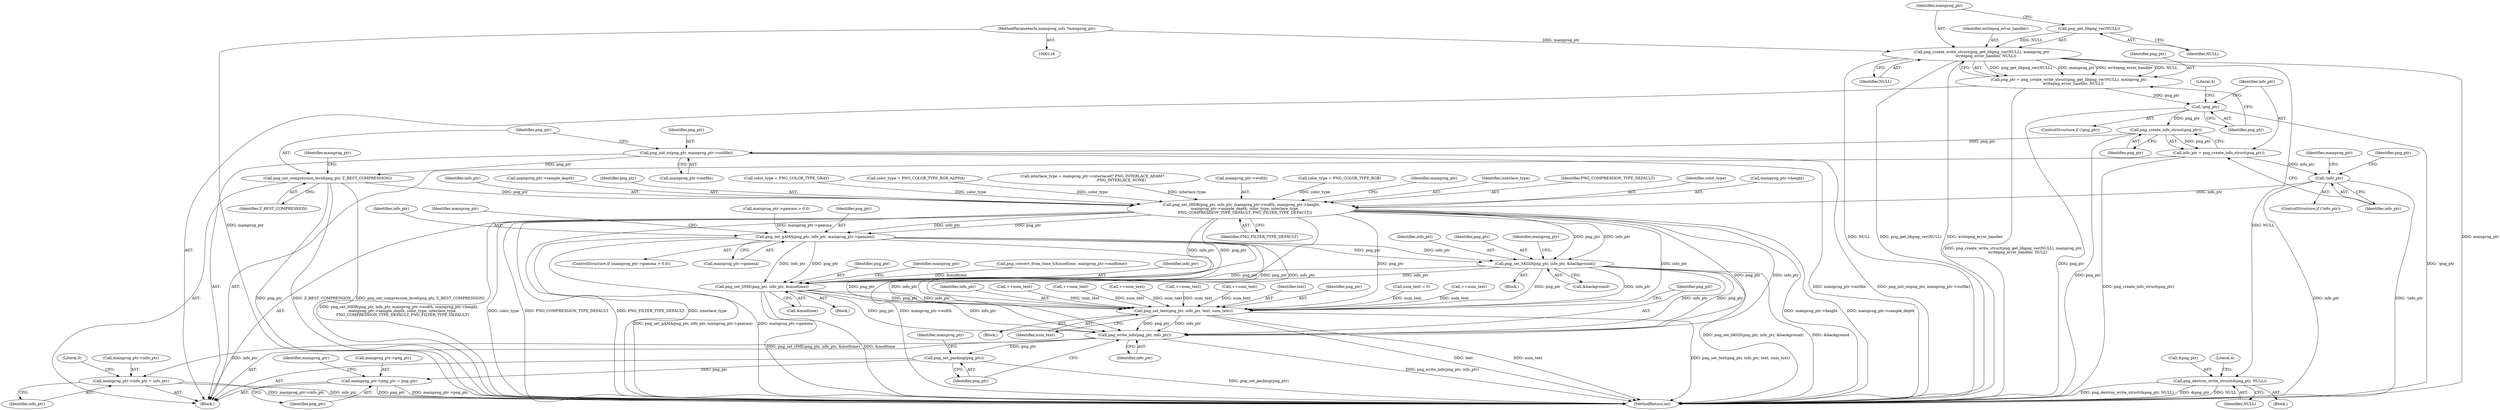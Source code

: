 digraph "0_Android_9d4853418ab2f754c2b63e091c29c5529b8b86ca_10@API" {
"1000125" [label="(Call,png_create_write_struct(png_get_libpng_ver(NULL), mainprog_ptr,\n       writepng_error_handler, NULL))"];
"1000126" [label="(Call,png_get_libpng_ver(NULL))"];
"1000117" [label="(MethodParameterIn,mainprog_info *mainprog_ptr)"];
"1000123" [label="(Call,png_ptr = png_create_write_struct(png_get_libpng_ver(NULL), mainprog_ptr,\n       writepng_error_handler, NULL))"];
"1000132" [label="(Call,!png_ptr)"];
"1000138" [label="(Call,png_create_info_struct(png_ptr))"];
"1000136" [label="(Call,info_ptr = png_create_info_struct(png_ptr))"];
"1000141" [label="(Call,!info_ptr)"];
"1000217" [label="(Call,png_set_IHDR(png_ptr, info_ptr, mainprog_ptr->width, mainprog_ptr->height,\n      mainprog_ptr->sample_depth, color_type, interlace_type,\n      PNG_COMPRESSION_TYPE_DEFAULT, PNG_FILTER_TYPE_DEFAULT))"];
"1000239" [label="(Call,png_set_gAMA(png_ptr, info_ptr, mainprog_ptr->gamma))"];
"1000272" [label="(Call,png_set_bKGD(png_ptr, info_ptr, &background))"];
"1000289" [label="(Call,png_set_tIME(png_ptr, info_ptr, &modtime))"];
"1000496" [label="(Call,png_set_text(png_ptr, info_ptr, text, num_text))"];
"1000501" [label="(Call,png_write_info(png_ptr, info_ptr))"];
"1000504" [label="(Call,png_set_packing(png_ptr))"];
"1000506" [label="(Call,mainprog_ptr->png_ptr = png_ptr)"];
"1000511" [label="(Call,mainprog_ptr->info_ptr = info_ptr)"];
"1000163" [label="(Call,png_init_io(png_ptr, mainprog_ptr->outfile))"];
"1000168" [label="(Call,png_set_compression_level(png_ptr, Z_BEST_COMPRESSION))"];
"1000144" [label="(Call,png_destroy_write_struct(&png_ptr, NULL))"];
"1000508" [label="(Identifier,mainprog_ptr)"];
"1000143" [label="(Block,)"];
"1000506" [label="(Call,mainprog_ptr->png_ptr = png_ptr)"];
"1000141" [label="(Call,!info_ptr)"];
"1000507" [label="(Call,mainprog_ptr->png_ptr)"];
"1000169" [label="(Identifier,png_ptr)"];
"1000133" [label="(Identifier,png_ptr)"];
"1000177" [label="(Call,color_type = PNG_COLOR_TYPE_GRAY)"];
"1000233" [label="(ControlStructure,if (mainprog_ptr->gamma > 0.0))"];
"1000247" [label="(Identifier,mainprog_ptr)"];
"1000140" [label="(ControlStructure,if (!info_ptr))"];
"1000274" [label="(Identifier,info_ptr)"];
"1000281" [label="(Block,)"];
"1000273" [label="(Identifier,png_ptr)"];
"1000511" [label="(Call,mainprog_ptr->info_ptr = info_ptr)"];
"1000197" [label="(Call,color_type = PNG_COLOR_TYPE_RGB_ALPHA)"];
"1000209" [label="(Call,interlace_type = mainprog_ptr->interlaced? PNG_INTERLACE_ADAM7 :\n                                               PNG_INTERLACE_NONE)"];
"1000220" [label="(Call,mainprog_ptr->width)"];
"1000500" [label="(Identifier,num_text)"];
"1000242" [label="(Call,mainprog_ptr->gamma)"];
"1000279" [label="(Identifier,mainprog_ptr)"];
"1000234" [label="(Call,mainprog_ptr->gamma > 0.0)"];
"1000187" [label="(Call,color_type = PNG_COLOR_TYPE_RGB)"];
"1000127" [label="(Identifier,NULL)"];
"1000498" [label="(Identifier,info_ptr)"];
"1000462" [label="(Call,++num_text)"];
"1000296" [label="(Identifier,mainprog_ptr)"];
"1000275" [label="(Call,&background)"];
"1000217" [label="(Call,png_set_IHDR(png_ptr, info_ptr, mainprog_ptr->width, mainprog_ptr->height,\n      mainprog_ptr->sample_depth, color_type, interlace_type,\n      PNG_COMPRESSION_TYPE_DEFAULT, PNG_FILTER_TYPE_DEFAULT))"];
"1000334" [label="(Call,++num_text)"];
"1000128" [label="(Identifier,mainprog_ptr)"];
"1000298" [label="(Block,)"];
"1000136" [label="(Call,info_ptr = png_create_info_struct(png_ptr))"];
"1000131" [label="(ControlStructure,if (!png_ptr))"];
"1000430" [label="(Call,++num_text)"];
"1000494" [label="(Call,++num_text)"];
"1000135" [label="(Literal,4)"];
"1000398" [label="(Call,++num_text)"];
"1000165" [label="(Call,mainprog_ptr->outfile)"];
"1000239" [label="(Call,png_set_gAMA(png_ptr, info_ptr, mainprog_ptr->gamma))"];
"1000145" [label="(Call,&png_ptr)"];
"1000126" [label="(Call,png_get_libpng_ver(NULL))"];
"1000513" [label="(Identifier,mainprog_ptr)"];
"1000232" [label="(Identifier,PNG_FILTER_TYPE_DEFAULT)"];
"1000283" [label="(Call,png_convert_from_time_t(&modtime, mainprog_ptr->modtime))"];
"1000168" [label="(Call,png_set_compression_level(png_ptr, Z_BEST_COMPRESSION))"];
"1000501" [label="(Call,png_write_info(png_ptr, info_ptr))"];
"1000502" [label="(Identifier,png_ptr)"];
"1000164" [label="(Identifier,png_ptr)"];
"1000236" [label="(Identifier,mainprog_ptr)"];
"1000230" [label="(Identifier,interlace_type)"];
"1000142" [label="(Identifier,info_ptr)"];
"1000499" [label="(Identifier,text)"];
"1000231" [label="(Identifier,PNG_COMPRESSION_TYPE_DEFAULT)"];
"1000518" [label="(MethodReturn,int)"];
"1000144" [label="(Call,png_destroy_write_struct(&png_ptr, NULL))"];
"1000130" [label="(Identifier,NULL)"];
"1000497" [label="(Identifier,png_ptr)"];
"1000292" [label="(Call,&modtime)"];
"1000125" [label="(Call,png_create_write_struct(png_get_libpng_ver(NULL), mainprog_ptr,\n       writepng_error_handler, NULL))"];
"1000229" [label="(Identifier,color_type)"];
"1000223" [label="(Call,mainprog_ptr->height)"];
"1000147" [label="(Identifier,NULL)"];
"1000301" [label="(Call,num_text = 0)"];
"1000272" [label="(Call,png_set_bKGD(png_ptr, info_ptr, &background))"];
"1000123" [label="(Call,png_ptr = png_create_write_struct(png_get_libpng_ver(NULL), mainprog_ptr,\n       writepng_error_handler, NULL))"];
"1000240" [label="(Identifier,png_ptr)"];
"1000219" [label="(Identifier,info_ptr)"];
"1000132" [label="(Call,!png_ptr)"];
"1000226" [label="(Call,mainprog_ptr->sample_depth)"];
"1000117" [label="(MethodParameterIn,mainprog_info *mainprog_ptr)"];
"1000249" [label="(Block,)"];
"1000515" [label="(Identifier,info_ptr)"];
"1000118" [label="(Block,)"];
"1000289" [label="(Call,png_set_tIME(png_ptr, info_ptr, &modtime))"];
"1000512" [label="(Call,mainprog_ptr->info_ptr)"];
"1000503" [label="(Identifier,info_ptr)"];
"1000139" [label="(Identifier,png_ptr)"];
"1000153" [label="(Identifier,mainprog_ptr)"];
"1000241" [label="(Identifier,info_ptr)"];
"1000517" [label="(Literal,0)"];
"1000174" [label="(Identifier,mainprog_ptr)"];
"1000504" [label="(Call,png_set_packing(png_ptr))"];
"1000137" [label="(Identifier,info_ptr)"];
"1000510" [label="(Identifier,png_ptr)"];
"1000138" [label="(Call,png_create_info_struct(png_ptr))"];
"1000170" [label="(Identifier,Z_BEST_COMPRESSION)"];
"1000149" [label="(Literal,4)"];
"1000291" [label="(Identifier,info_ptr)"];
"1000505" [label="(Identifier,png_ptr)"];
"1000124" [label="(Identifier,png_ptr)"];
"1000129" [label="(Identifier,writepng_error_handler)"];
"1000290" [label="(Identifier,png_ptr)"];
"1000146" [label="(Identifier,png_ptr)"];
"1000163" [label="(Call,png_init_io(png_ptr, mainprog_ptr->outfile))"];
"1000218" [label="(Identifier,png_ptr)"];
"1000496" [label="(Call,png_set_text(png_ptr, info_ptr, text, num_text))"];
"1000366" [label="(Call,++num_text)"];
"1000125" -> "1000123"  [label="AST: "];
"1000125" -> "1000130"  [label="CFG: "];
"1000126" -> "1000125"  [label="AST: "];
"1000128" -> "1000125"  [label="AST: "];
"1000129" -> "1000125"  [label="AST: "];
"1000130" -> "1000125"  [label="AST: "];
"1000123" -> "1000125"  [label="CFG: "];
"1000125" -> "1000518"  [label="DDG: NULL"];
"1000125" -> "1000518"  [label="DDG: png_get_libpng_ver(NULL)"];
"1000125" -> "1000518"  [label="DDG: writepng_error_handler"];
"1000125" -> "1000518"  [label="DDG: mainprog_ptr"];
"1000125" -> "1000123"  [label="DDG: png_get_libpng_ver(NULL)"];
"1000125" -> "1000123"  [label="DDG: mainprog_ptr"];
"1000125" -> "1000123"  [label="DDG: writepng_error_handler"];
"1000125" -> "1000123"  [label="DDG: NULL"];
"1000126" -> "1000125"  [label="DDG: NULL"];
"1000117" -> "1000125"  [label="DDG: mainprog_ptr"];
"1000125" -> "1000144"  [label="DDG: NULL"];
"1000126" -> "1000127"  [label="CFG: "];
"1000127" -> "1000126"  [label="AST: "];
"1000128" -> "1000126"  [label="CFG: "];
"1000117" -> "1000116"  [label="AST: "];
"1000117" -> "1000518"  [label="DDG: mainprog_ptr"];
"1000123" -> "1000118"  [label="AST: "];
"1000124" -> "1000123"  [label="AST: "];
"1000133" -> "1000123"  [label="CFG: "];
"1000123" -> "1000518"  [label="DDG: png_create_write_struct(png_get_libpng_ver(NULL), mainprog_ptr,\n       writepng_error_handler, NULL)"];
"1000123" -> "1000132"  [label="DDG: png_ptr"];
"1000132" -> "1000131"  [label="AST: "];
"1000132" -> "1000133"  [label="CFG: "];
"1000133" -> "1000132"  [label="AST: "];
"1000135" -> "1000132"  [label="CFG: "];
"1000137" -> "1000132"  [label="CFG: "];
"1000132" -> "1000518"  [label="DDG: !png_ptr"];
"1000132" -> "1000518"  [label="DDG: png_ptr"];
"1000132" -> "1000138"  [label="DDG: png_ptr"];
"1000138" -> "1000136"  [label="AST: "];
"1000138" -> "1000139"  [label="CFG: "];
"1000139" -> "1000138"  [label="AST: "];
"1000136" -> "1000138"  [label="CFG: "];
"1000138" -> "1000518"  [label="DDG: png_ptr"];
"1000138" -> "1000136"  [label="DDG: png_ptr"];
"1000138" -> "1000163"  [label="DDG: png_ptr"];
"1000136" -> "1000118"  [label="AST: "];
"1000137" -> "1000136"  [label="AST: "];
"1000142" -> "1000136"  [label="CFG: "];
"1000136" -> "1000518"  [label="DDG: png_create_info_struct(png_ptr)"];
"1000136" -> "1000141"  [label="DDG: info_ptr"];
"1000141" -> "1000140"  [label="AST: "];
"1000141" -> "1000142"  [label="CFG: "];
"1000142" -> "1000141"  [label="AST: "];
"1000146" -> "1000141"  [label="CFG: "];
"1000153" -> "1000141"  [label="CFG: "];
"1000141" -> "1000518"  [label="DDG: info_ptr"];
"1000141" -> "1000518"  [label="DDG: !info_ptr"];
"1000141" -> "1000217"  [label="DDG: info_ptr"];
"1000217" -> "1000118"  [label="AST: "];
"1000217" -> "1000232"  [label="CFG: "];
"1000218" -> "1000217"  [label="AST: "];
"1000219" -> "1000217"  [label="AST: "];
"1000220" -> "1000217"  [label="AST: "];
"1000223" -> "1000217"  [label="AST: "];
"1000226" -> "1000217"  [label="AST: "];
"1000229" -> "1000217"  [label="AST: "];
"1000230" -> "1000217"  [label="AST: "];
"1000231" -> "1000217"  [label="AST: "];
"1000232" -> "1000217"  [label="AST: "];
"1000236" -> "1000217"  [label="CFG: "];
"1000217" -> "1000518"  [label="DDG: mainprog_ptr->height"];
"1000217" -> "1000518"  [label="DDG: mainprog_ptr->sample_depth"];
"1000217" -> "1000518"  [label="DDG: png_set_IHDR(png_ptr, info_ptr, mainprog_ptr->width, mainprog_ptr->height,\n      mainprog_ptr->sample_depth, color_type, interlace_type,\n      PNG_COMPRESSION_TYPE_DEFAULT, PNG_FILTER_TYPE_DEFAULT)"];
"1000217" -> "1000518"  [label="DDG: color_type"];
"1000217" -> "1000518"  [label="DDG: PNG_COMPRESSION_TYPE_DEFAULT"];
"1000217" -> "1000518"  [label="DDG: PNG_FILTER_TYPE_DEFAULT"];
"1000217" -> "1000518"  [label="DDG: interlace_type"];
"1000217" -> "1000518"  [label="DDG: mainprog_ptr->width"];
"1000168" -> "1000217"  [label="DDG: png_ptr"];
"1000197" -> "1000217"  [label="DDG: color_type"];
"1000187" -> "1000217"  [label="DDG: color_type"];
"1000177" -> "1000217"  [label="DDG: color_type"];
"1000209" -> "1000217"  [label="DDG: interlace_type"];
"1000217" -> "1000239"  [label="DDG: png_ptr"];
"1000217" -> "1000239"  [label="DDG: info_ptr"];
"1000217" -> "1000272"  [label="DDG: png_ptr"];
"1000217" -> "1000272"  [label="DDG: info_ptr"];
"1000217" -> "1000289"  [label="DDG: png_ptr"];
"1000217" -> "1000289"  [label="DDG: info_ptr"];
"1000217" -> "1000496"  [label="DDG: png_ptr"];
"1000217" -> "1000496"  [label="DDG: info_ptr"];
"1000217" -> "1000501"  [label="DDG: png_ptr"];
"1000217" -> "1000501"  [label="DDG: info_ptr"];
"1000239" -> "1000233"  [label="AST: "];
"1000239" -> "1000242"  [label="CFG: "];
"1000240" -> "1000239"  [label="AST: "];
"1000241" -> "1000239"  [label="AST: "];
"1000242" -> "1000239"  [label="AST: "];
"1000247" -> "1000239"  [label="CFG: "];
"1000239" -> "1000518"  [label="DDG: png_set_gAMA(png_ptr, info_ptr, mainprog_ptr->gamma)"];
"1000239" -> "1000518"  [label="DDG: mainprog_ptr->gamma"];
"1000234" -> "1000239"  [label="DDG: mainprog_ptr->gamma"];
"1000239" -> "1000272"  [label="DDG: png_ptr"];
"1000239" -> "1000272"  [label="DDG: info_ptr"];
"1000239" -> "1000289"  [label="DDG: png_ptr"];
"1000239" -> "1000289"  [label="DDG: info_ptr"];
"1000239" -> "1000496"  [label="DDG: png_ptr"];
"1000239" -> "1000496"  [label="DDG: info_ptr"];
"1000239" -> "1000501"  [label="DDG: png_ptr"];
"1000239" -> "1000501"  [label="DDG: info_ptr"];
"1000272" -> "1000249"  [label="AST: "];
"1000272" -> "1000275"  [label="CFG: "];
"1000273" -> "1000272"  [label="AST: "];
"1000274" -> "1000272"  [label="AST: "];
"1000275" -> "1000272"  [label="AST: "];
"1000279" -> "1000272"  [label="CFG: "];
"1000272" -> "1000518"  [label="DDG: &background"];
"1000272" -> "1000518"  [label="DDG: png_set_bKGD(png_ptr, info_ptr, &background)"];
"1000272" -> "1000289"  [label="DDG: png_ptr"];
"1000272" -> "1000289"  [label="DDG: info_ptr"];
"1000272" -> "1000496"  [label="DDG: png_ptr"];
"1000272" -> "1000496"  [label="DDG: info_ptr"];
"1000272" -> "1000501"  [label="DDG: png_ptr"];
"1000272" -> "1000501"  [label="DDG: info_ptr"];
"1000289" -> "1000281"  [label="AST: "];
"1000289" -> "1000292"  [label="CFG: "];
"1000290" -> "1000289"  [label="AST: "];
"1000291" -> "1000289"  [label="AST: "];
"1000292" -> "1000289"  [label="AST: "];
"1000296" -> "1000289"  [label="CFG: "];
"1000289" -> "1000518"  [label="DDG: &modtime"];
"1000289" -> "1000518"  [label="DDG: png_set_tIME(png_ptr, info_ptr, &modtime)"];
"1000283" -> "1000289"  [label="DDG: &modtime"];
"1000289" -> "1000496"  [label="DDG: png_ptr"];
"1000289" -> "1000496"  [label="DDG: info_ptr"];
"1000289" -> "1000501"  [label="DDG: png_ptr"];
"1000289" -> "1000501"  [label="DDG: info_ptr"];
"1000496" -> "1000298"  [label="AST: "];
"1000496" -> "1000500"  [label="CFG: "];
"1000497" -> "1000496"  [label="AST: "];
"1000498" -> "1000496"  [label="AST: "];
"1000499" -> "1000496"  [label="AST: "];
"1000500" -> "1000496"  [label="AST: "];
"1000502" -> "1000496"  [label="CFG: "];
"1000496" -> "1000518"  [label="DDG: png_set_text(png_ptr, info_ptr, text, num_text)"];
"1000496" -> "1000518"  [label="DDG: text"];
"1000496" -> "1000518"  [label="DDG: num_text"];
"1000462" -> "1000496"  [label="DDG: num_text"];
"1000494" -> "1000496"  [label="DDG: num_text"];
"1000334" -> "1000496"  [label="DDG: num_text"];
"1000398" -> "1000496"  [label="DDG: num_text"];
"1000301" -> "1000496"  [label="DDG: num_text"];
"1000366" -> "1000496"  [label="DDG: num_text"];
"1000430" -> "1000496"  [label="DDG: num_text"];
"1000496" -> "1000501"  [label="DDG: png_ptr"];
"1000496" -> "1000501"  [label="DDG: info_ptr"];
"1000501" -> "1000118"  [label="AST: "];
"1000501" -> "1000503"  [label="CFG: "];
"1000502" -> "1000501"  [label="AST: "];
"1000503" -> "1000501"  [label="AST: "];
"1000505" -> "1000501"  [label="CFG: "];
"1000501" -> "1000518"  [label="DDG: png_write_info(png_ptr, info_ptr)"];
"1000501" -> "1000504"  [label="DDG: png_ptr"];
"1000501" -> "1000511"  [label="DDG: info_ptr"];
"1000504" -> "1000118"  [label="AST: "];
"1000504" -> "1000505"  [label="CFG: "];
"1000505" -> "1000504"  [label="AST: "];
"1000508" -> "1000504"  [label="CFG: "];
"1000504" -> "1000518"  [label="DDG: png_set_packing(png_ptr)"];
"1000504" -> "1000506"  [label="DDG: png_ptr"];
"1000506" -> "1000118"  [label="AST: "];
"1000506" -> "1000510"  [label="CFG: "];
"1000507" -> "1000506"  [label="AST: "];
"1000510" -> "1000506"  [label="AST: "];
"1000513" -> "1000506"  [label="CFG: "];
"1000506" -> "1000518"  [label="DDG: mainprog_ptr->png_ptr"];
"1000506" -> "1000518"  [label="DDG: png_ptr"];
"1000511" -> "1000118"  [label="AST: "];
"1000511" -> "1000515"  [label="CFG: "];
"1000512" -> "1000511"  [label="AST: "];
"1000515" -> "1000511"  [label="AST: "];
"1000517" -> "1000511"  [label="CFG: "];
"1000511" -> "1000518"  [label="DDG: info_ptr"];
"1000511" -> "1000518"  [label="DDG: mainprog_ptr->info_ptr"];
"1000163" -> "1000118"  [label="AST: "];
"1000163" -> "1000165"  [label="CFG: "];
"1000164" -> "1000163"  [label="AST: "];
"1000165" -> "1000163"  [label="AST: "];
"1000169" -> "1000163"  [label="CFG: "];
"1000163" -> "1000518"  [label="DDG: png_init_io(png_ptr, mainprog_ptr->outfile)"];
"1000163" -> "1000518"  [label="DDG: mainprog_ptr->outfile"];
"1000163" -> "1000168"  [label="DDG: png_ptr"];
"1000168" -> "1000118"  [label="AST: "];
"1000168" -> "1000170"  [label="CFG: "];
"1000169" -> "1000168"  [label="AST: "];
"1000170" -> "1000168"  [label="AST: "];
"1000174" -> "1000168"  [label="CFG: "];
"1000168" -> "1000518"  [label="DDG: png_set_compression_level(png_ptr, Z_BEST_COMPRESSION)"];
"1000168" -> "1000518"  [label="DDG: png_ptr"];
"1000168" -> "1000518"  [label="DDG: Z_BEST_COMPRESSION"];
"1000144" -> "1000143"  [label="AST: "];
"1000144" -> "1000147"  [label="CFG: "];
"1000145" -> "1000144"  [label="AST: "];
"1000147" -> "1000144"  [label="AST: "];
"1000149" -> "1000144"  [label="CFG: "];
"1000144" -> "1000518"  [label="DDG: png_destroy_write_struct(&png_ptr, NULL)"];
"1000144" -> "1000518"  [label="DDG: &png_ptr"];
"1000144" -> "1000518"  [label="DDG: NULL"];
}
